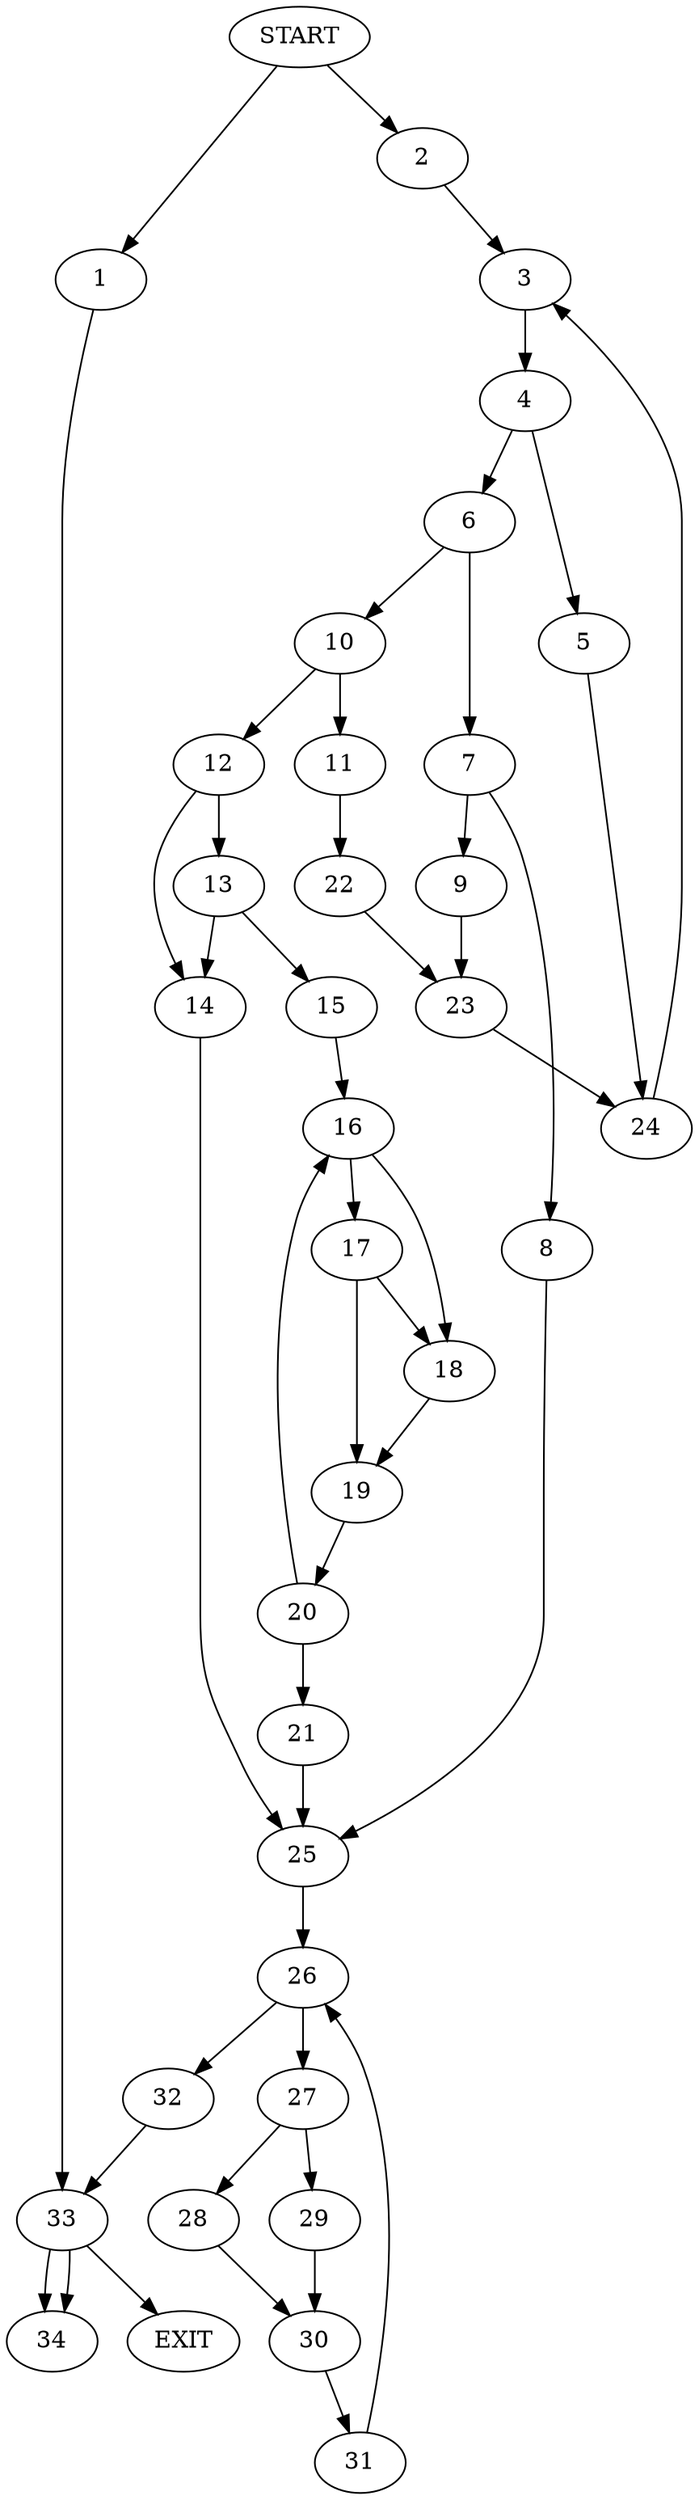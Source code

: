 digraph { 
0 [label="START"];
1;
2;
3;
4;
5;
6;
7;
8;
9;
10;
11;
12;
13;
14;
15;
16;
17;
18;
19;
20;
21;
22;
23;
24;
25;
26;
27;
28;
29;
30;
31;
32;
33;
34;
35[label="EXIT"];
0 -> 2;
0 -> 1;
1 -> 33;
2 -> 3;
3 -> 4;
4 -> 6;
4 -> 5;
5 -> 24;
6 -> 7;
6 -> 10;
7 -> 8;
7 -> 9;
8 -> 25;
9 -> 23;
10 -> 11;
10 -> 12;
11 -> 22;
12 -> 14;
12 -> 13;
13 -> 14;
13 -> 15;
14 -> 25;
15 -> 16;
16 -> 18;
16 -> 17;
17 -> 18;
17 -> 19;
18 -> 19;
19 -> 20;
20 -> 16;
20 -> 21;
21 -> 25;
22 -> 23;
23 -> 24;
24 -> 3;
25 -> 26;
26 -> 27;
26 -> 32;
27 -> 28;
27 -> 29;
28 -> 30;
29 -> 30;
30 -> 31;
31 -> 26;
32 -> 33;
33 -> 35;
33 -> 34;
33:s2 -> 34;
}
